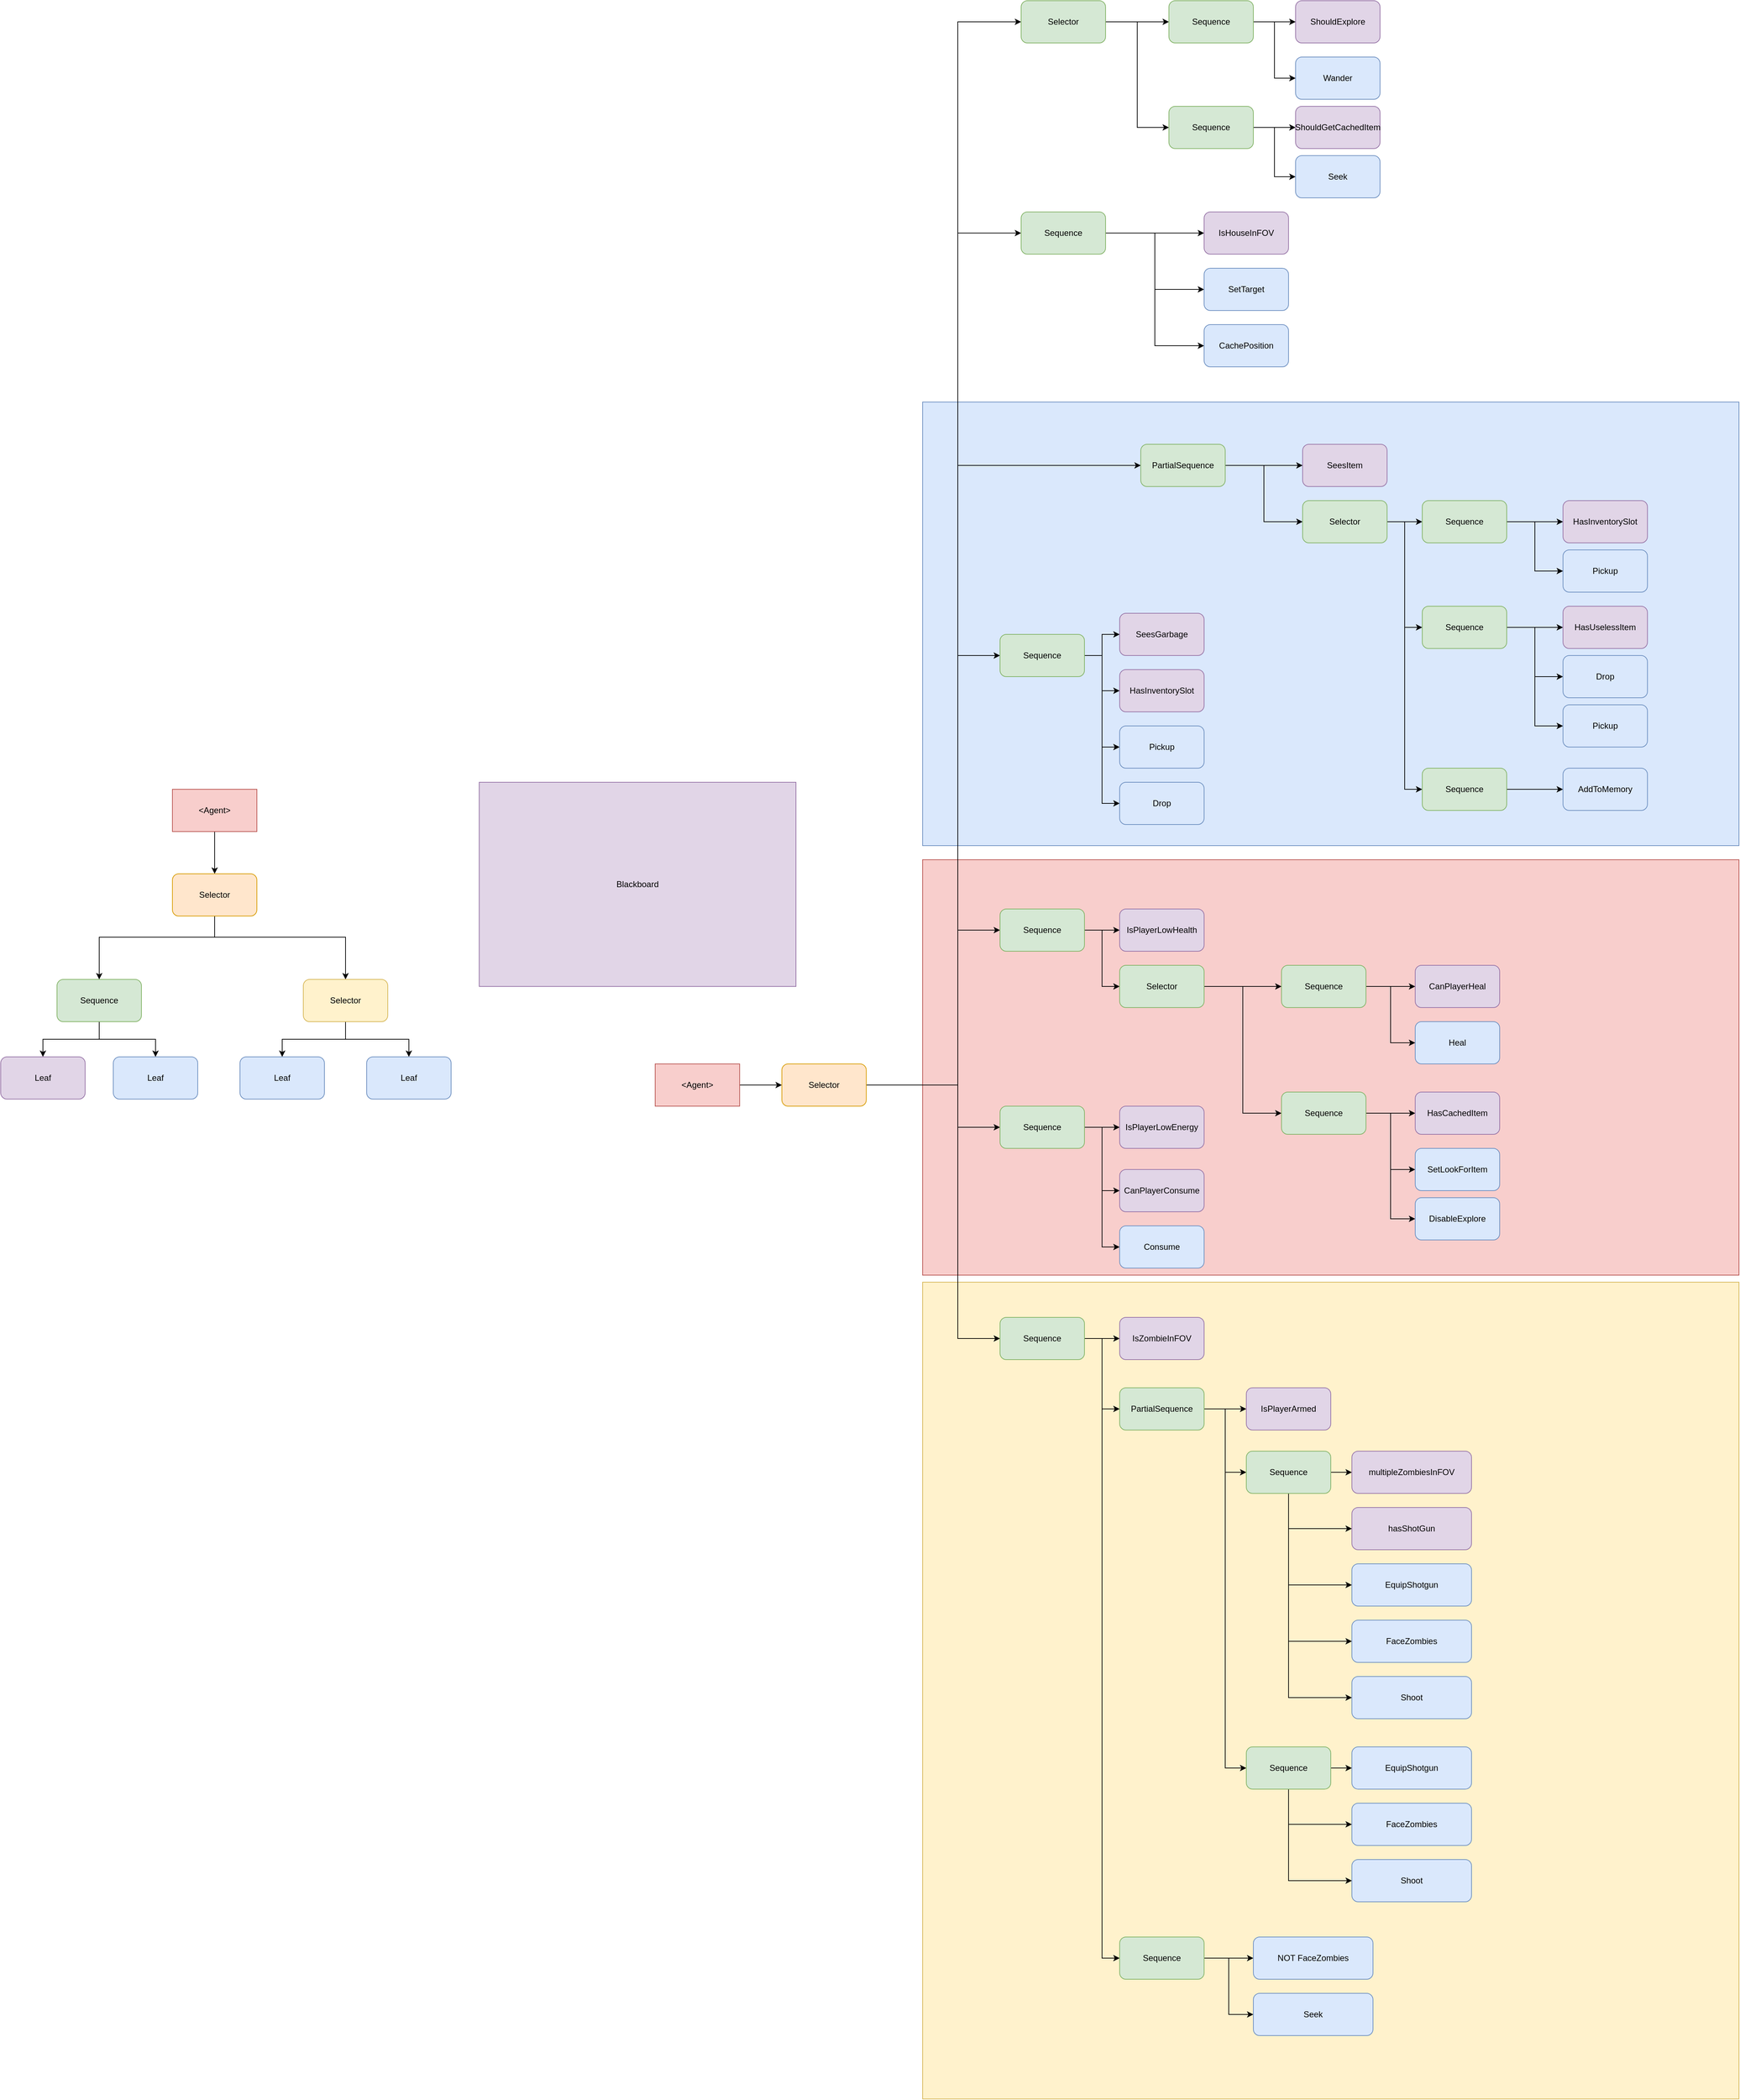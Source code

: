 <mxfile version="20.7.4" type="device"><diagram id="53k_V84vcUCXaxp1f2F9" name="Page-1"><mxGraphModel dx="2033" dy="2287" grid="1" gridSize="10" guides="1" tooltips="1" connect="1" arrows="1" fold="1" page="1" pageScale="1" pageWidth="827" pageHeight="1169" math="0" shadow="0"><root><mxCell id="0"/><mxCell id="1" parent="0"/><mxCell id="pwfWBpnUXRmOQVZEgy4J-116" value="" style="rounded=0;whiteSpace=wrap;html=1;fillColor=#dae8fc;strokeColor=#6c8ebf;movable=0;resizable=0;rotatable=0;deletable=0;editable=0;connectable=0;" vertex="1" parent="1"><mxGeometry x="1360" y="-200" width="1160" height="630" as="geometry"/></mxCell><mxCell id="pwfWBpnUXRmOQVZEgy4J-115" value="" style="rounded=0;whiteSpace=wrap;html=1;fillColor=#f8cecc;strokeColor=#b85450;movable=0;resizable=0;rotatable=0;deletable=0;editable=0;connectable=0;" vertex="1" parent="1"><mxGeometry x="1360" y="450" width="1160" height="590" as="geometry"/></mxCell><mxCell id="pwfWBpnUXRmOQVZEgy4J-113" value="" style="whiteSpace=wrap;html=1;aspect=fixed;fillColor=#fff2cc;strokeColor=#d6b656;" vertex="1" parent="1"><mxGeometry x="1360" y="1050" width="1160" height="1160" as="geometry"/></mxCell><mxCell id="pwfWBpnUXRmOQVZEgy4J-3" style="edgeStyle=orthogonalEdgeStyle;rounded=0;orthogonalLoop=1;jettySize=auto;html=1;" edge="1" parent="1" source="pwfWBpnUXRmOQVZEgy4J-1" target="pwfWBpnUXRmOQVZEgy4J-2"><mxGeometry relative="1" as="geometry"/></mxCell><mxCell id="pwfWBpnUXRmOQVZEgy4J-1" value="&amp;lt;Agent&amp;gt;" style="rounded=0;whiteSpace=wrap;html=1;fillColor=#f8cecc;strokeColor=#b85450;" vertex="1" parent="1"><mxGeometry x="294" y="350" width="120" height="60" as="geometry"/></mxCell><mxCell id="pwfWBpnUXRmOQVZEgy4J-11" style="edgeStyle=orthogonalEdgeStyle;rounded=0;orthogonalLoop=1;jettySize=auto;html=1;entryX=0.5;entryY=0;entryDx=0;entryDy=0;" edge="1" parent="1" source="pwfWBpnUXRmOQVZEgy4J-2" target="pwfWBpnUXRmOQVZEgy4J-5"><mxGeometry relative="1" as="geometry"><Array as="points"><mxPoint x="354" y="560"/><mxPoint x="190" y="560"/></Array></mxGeometry></mxCell><mxCell id="pwfWBpnUXRmOQVZEgy4J-12" style="edgeStyle=orthogonalEdgeStyle;rounded=0;orthogonalLoop=1;jettySize=auto;html=1;entryX=0.5;entryY=0;entryDx=0;entryDy=0;" edge="1" parent="1" source="pwfWBpnUXRmOQVZEgy4J-2" target="pwfWBpnUXRmOQVZEgy4J-4"><mxGeometry relative="1" as="geometry"><Array as="points"><mxPoint x="354" y="560"/><mxPoint x="540" y="560"/></Array></mxGeometry></mxCell><mxCell id="pwfWBpnUXRmOQVZEgy4J-2" value="Selector" style="rounded=1;whiteSpace=wrap;html=1;fillColor=#ffe6cc;strokeColor=#d79b00;" vertex="1" parent="1"><mxGeometry x="294" y="470" width="120" height="60" as="geometry"/></mxCell><mxCell id="pwfWBpnUXRmOQVZEgy4J-14" style="edgeStyle=orthogonalEdgeStyle;rounded=0;orthogonalLoop=1;jettySize=auto;html=1;" edge="1" parent="1" source="pwfWBpnUXRmOQVZEgy4J-4" target="pwfWBpnUXRmOQVZEgy4J-13"><mxGeometry relative="1" as="geometry"/></mxCell><mxCell id="pwfWBpnUXRmOQVZEgy4J-16" style="edgeStyle=orthogonalEdgeStyle;rounded=0;orthogonalLoop=1;jettySize=auto;html=1;" edge="1" parent="1" source="pwfWBpnUXRmOQVZEgy4J-4" target="pwfWBpnUXRmOQVZEgy4J-15"><mxGeometry relative="1" as="geometry"/></mxCell><mxCell id="pwfWBpnUXRmOQVZEgy4J-4" value="Selector" style="rounded=1;whiteSpace=wrap;html=1;fillColor=#fff2cc;strokeColor=#d6b656;" vertex="1" parent="1"><mxGeometry x="480" y="620" width="120" height="60" as="geometry"/></mxCell><mxCell id="pwfWBpnUXRmOQVZEgy4J-8" style="edgeStyle=orthogonalEdgeStyle;rounded=0;orthogonalLoop=1;jettySize=auto;html=1;" edge="1" parent="1" source="pwfWBpnUXRmOQVZEgy4J-5" target="pwfWBpnUXRmOQVZEgy4J-6"><mxGeometry relative="1" as="geometry"/></mxCell><mxCell id="pwfWBpnUXRmOQVZEgy4J-9" style="edgeStyle=orthogonalEdgeStyle;rounded=0;orthogonalLoop=1;jettySize=auto;html=1;" edge="1" parent="1" source="pwfWBpnUXRmOQVZEgy4J-5" target="pwfWBpnUXRmOQVZEgy4J-7"><mxGeometry relative="1" as="geometry"/></mxCell><mxCell id="pwfWBpnUXRmOQVZEgy4J-5" value="Sequence" style="rounded=1;whiteSpace=wrap;html=1;fillColor=#d5e8d4;strokeColor=#82b366;" vertex="1" parent="1"><mxGeometry x="130" y="620" width="120" height="60" as="geometry"/></mxCell><mxCell id="pwfWBpnUXRmOQVZEgy4J-6" value="Leaf" style="rounded=1;whiteSpace=wrap;html=1;fillColor=#e1d5e7;strokeColor=#9673a6;" vertex="1" parent="1"><mxGeometry x="50" y="730" width="120" height="60" as="geometry"/></mxCell><mxCell id="pwfWBpnUXRmOQVZEgy4J-7" value="Leaf" style="rounded=1;whiteSpace=wrap;html=1;fillColor=#dae8fc;strokeColor=#6c8ebf;" vertex="1" parent="1"><mxGeometry x="210" y="730" width="120" height="60" as="geometry"/></mxCell><mxCell id="pwfWBpnUXRmOQVZEgy4J-13" value="Leaf" style="rounded=1;whiteSpace=wrap;html=1;fillColor=#dae8fc;strokeColor=#6c8ebf;" vertex="1" parent="1"><mxGeometry x="390" y="730" width="120" height="60" as="geometry"/></mxCell><mxCell id="pwfWBpnUXRmOQVZEgy4J-15" value="Leaf" style="rounded=1;whiteSpace=wrap;html=1;fillColor=#dae8fc;strokeColor=#6c8ebf;" vertex="1" parent="1"><mxGeometry x="570" y="730" width="120" height="60" as="geometry"/></mxCell><mxCell id="pwfWBpnUXRmOQVZEgy4J-17" value="Blackboard" style="rounded=0;whiteSpace=wrap;html=1;fillColor=#e1d5e7;strokeColor=#9673a6;" vertex="1" parent="1"><mxGeometry x="730" y="340" width="450" height="290" as="geometry"/></mxCell><mxCell id="pwfWBpnUXRmOQVZEgy4J-20" style="edgeStyle=orthogonalEdgeStyle;rounded=0;orthogonalLoop=1;jettySize=auto;html=1;" edge="1" parent="1" source="pwfWBpnUXRmOQVZEgy4J-18" target="pwfWBpnUXRmOQVZEgy4J-19"><mxGeometry relative="1" as="geometry"/></mxCell><mxCell id="pwfWBpnUXRmOQVZEgy4J-18" value="&amp;lt;Agent&amp;gt;" style="rounded=0;whiteSpace=wrap;html=1;fillColor=#f8cecc;strokeColor=#b85450;" vertex="1" parent="1"><mxGeometry x="980" y="740" width="120" height="60" as="geometry"/></mxCell><mxCell id="pwfWBpnUXRmOQVZEgy4J-30" style="edgeStyle=orthogonalEdgeStyle;rounded=0;orthogonalLoop=1;jettySize=auto;html=1;entryX=0;entryY=0.5;entryDx=0;entryDy=0;" edge="1" parent="1" source="pwfWBpnUXRmOQVZEgy4J-19" target="pwfWBpnUXRmOQVZEgy4J-21"><mxGeometry relative="1" as="geometry"><Array as="points"><mxPoint x="1410" y="770"/><mxPoint x="1410" y="550"/></Array></mxGeometry></mxCell><mxCell id="pwfWBpnUXRmOQVZEgy4J-35" style="edgeStyle=orthogonalEdgeStyle;rounded=0;orthogonalLoop=1;jettySize=auto;html=1;" edge="1" parent="1" source="pwfWBpnUXRmOQVZEgy4J-19" target="pwfWBpnUXRmOQVZEgy4J-34"><mxGeometry relative="1" as="geometry"><Array as="points"><mxPoint x="1410" y="770"/><mxPoint x="1410" y="830"/></Array></mxGeometry></mxCell><mxCell id="pwfWBpnUXRmOQVZEgy4J-49" style="edgeStyle=orthogonalEdgeStyle;rounded=0;orthogonalLoop=1;jettySize=auto;html=1;entryX=0;entryY=0.5;entryDx=0;entryDy=0;" edge="1" parent="1" source="pwfWBpnUXRmOQVZEgy4J-19" target="pwfWBpnUXRmOQVZEgy4J-45"><mxGeometry relative="1" as="geometry"><Array as="points"><mxPoint x="1410" y="770"/><mxPoint x="1410" y="1130"/></Array></mxGeometry></mxCell><mxCell id="pwfWBpnUXRmOQVZEgy4J-110" style="edgeStyle=orthogonalEdgeStyle;rounded=0;orthogonalLoop=1;jettySize=auto;html=1;entryX=0;entryY=0.5;entryDx=0;entryDy=0;" edge="1" parent="1" source="pwfWBpnUXRmOQVZEgy4J-19" target="pwfWBpnUXRmOQVZEgy4J-106"><mxGeometry relative="1" as="geometry"><Array as="points"><mxPoint x="1410" y="770"/><mxPoint x="1410" y="160"/></Array></mxGeometry></mxCell><mxCell id="pwfWBpnUXRmOQVZEgy4J-123" style="edgeStyle=orthogonalEdgeStyle;rounded=0;orthogonalLoop=1;jettySize=auto;html=1;entryX=0;entryY=0.5;entryDx=0;entryDy=0;" edge="1" parent="1" source="pwfWBpnUXRmOQVZEgy4J-19" target="pwfWBpnUXRmOQVZEgy4J-118"><mxGeometry relative="1" as="geometry"><Array as="points"><mxPoint x="1410" y="770"/><mxPoint x="1410" y="-110"/></Array></mxGeometry></mxCell><mxCell id="pwfWBpnUXRmOQVZEgy4J-130" style="edgeStyle=orthogonalEdgeStyle;rounded=0;orthogonalLoop=1;jettySize=auto;html=1;entryX=0;entryY=0.5;entryDx=0;entryDy=0;" edge="1" parent="1" source="pwfWBpnUXRmOQVZEgy4J-19" target="pwfWBpnUXRmOQVZEgy4J-127"><mxGeometry relative="1" as="geometry"><Array as="points"><mxPoint x="1410" y="770"/><mxPoint x="1410" y="-440"/></Array></mxGeometry></mxCell><mxCell id="pwfWBpnUXRmOQVZEgy4J-138" style="edgeStyle=orthogonalEdgeStyle;rounded=0;orthogonalLoop=1;jettySize=auto;html=1;entryX=0;entryY=0.5;entryDx=0;entryDy=0;" edge="1" parent="1" source="pwfWBpnUXRmOQVZEgy4J-19" target="pwfWBpnUXRmOQVZEgy4J-135"><mxGeometry relative="1" as="geometry"><Array as="points"><mxPoint x="1410" y="770"/><mxPoint x="1410" y="-740"/></Array></mxGeometry></mxCell><mxCell id="pwfWBpnUXRmOQVZEgy4J-19" value="Selector" style="rounded=1;whiteSpace=wrap;html=1;fillColor=#ffe6cc;strokeColor=#d79b00;" vertex="1" parent="1"><mxGeometry x="1160" y="740" width="120" height="60" as="geometry"/></mxCell><mxCell id="pwfWBpnUXRmOQVZEgy4J-31" style="edgeStyle=orthogonalEdgeStyle;rounded=0;orthogonalLoop=1;jettySize=auto;html=1;" edge="1" parent="1" source="pwfWBpnUXRmOQVZEgy4J-21" target="pwfWBpnUXRmOQVZEgy4J-23"><mxGeometry relative="1" as="geometry"/></mxCell><mxCell id="pwfWBpnUXRmOQVZEgy4J-151" style="edgeStyle=orthogonalEdgeStyle;rounded=0;orthogonalLoop=1;jettySize=auto;html=1;entryX=0;entryY=0.5;entryDx=0;entryDy=0;" edge="1" parent="1" source="pwfWBpnUXRmOQVZEgy4J-21" target="pwfWBpnUXRmOQVZEgy4J-150"><mxGeometry relative="1" as="geometry"/></mxCell><mxCell id="pwfWBpnUXRmOQVZEgy4J-21" value="Sequence" style="rounded=1;whiteSpace=wrap;html=1;fillColor=#d5e8d4;strokeColor=#82b366;" vertex="1" parent="1"><mxGeometry x="1470" y="520" width="120" height="60" as="geometry"/></mxCell><mxCell id="pwfWBpnUXRmOQVZEgy4J-23" value="IsPlayerLowHealth" style="rounded=1;whiteSpace=wrap;html=1;fillColor=#e1d5e7;strokeColor=#9673a6;" vertex="1" parent="1"><mxGeometry x="1640" y="520" width="120" height="60" as="geometry"/></mxCell><mxCell id="pwfWBpnUXRmOQVZEgy4J-37" style="edgeStyle=orthogonalEdgeStyle;rounded=0;orthogonalLoop=1;jettySize=auto;html=1;" edge="1" parent="1" source="pwfWBpnUXRmOQVZEgy4J-34" target="pwfWBpnUXRmOQVZEgy4J-36"><mxGeometry relative="1" as="geometry"/></mxCell><mxCell id="pwfWBpnUXRmOQVZEgy4J-39" style="edgeStyle=orthogonalEdgeStyle;rounded=0;orthogonalLoop=1;jettySize=auto;html=1;entryX=0;entryY=0.5;entryDx=0;entryDy=0;" edge="1" parent="1" source="pwfWBpnUXRmOQVZEgy4J-34" target="pwfWBpnUXRmOQVZEgy4J-38"><mxGeometry relative="1" as="geometry"/></mxCell><mxCell id="pwfWBpnUXRmOQVZEgy4J-41" style="edgeStyle=orthogonalEdgeStyle;rounded=0;orthogonalLoop=1;jettySize=auto;html=1;entryX=0;entryY=0.5;entryDx=0;entryDy=0;" edge="1" parent="1" source="pwfWBpnUXRmOQVZEgy4J-34" target="pwfWBpnUXRmOQVZEgy4J-40"><mxGeometry relative="1" as="geometry"/></mxCell><mxCell id="pwfWBpnUXRmOQVZEgy4J-34" value="Sequence" style="rounded=1;whiteSpace=wrap;html=1;fillColor=#d5e8d4;strokeColor=#82b366;" vertex="1" parent="1"><mxGeometry x="1470" y="800" width="120" height="60" as="geometry"/></mxCell><mxCell id="pwfWBpnUXRmOQVZEgy4J-36" value="IsPlayerLowEnergy" style="rounded=1;whiteSpace=wrap;html=1;fillColor=#e1d5e7;strokeColor=#9673a6;" vertex="1" parent="1"><mxGeometry x="1640" y="800" width="120" height="60" as="geometry"/></mxCell><mxCell id="pwfWBpnUXRmOQVZEgy4J-38" value="CanPlayerConsume" style="rounded=1;whiteSpace=wrap;html=1;fillColor=#e1d5e7;strokeColor=#9673a6;" vertex="1" parent="1"><mxGeometry x="1640" y="890" width="120" height="60" as="geometry"/></mxCell><mxCell id="pwfWBpnUXRmOQVZEgy4J-40" value="Consume" style="rounded=1;whiteSpace=wrap;html=1;fillColor=#dae8fc;strokeColor=#6c8ebf;" vertex="1" parent="1"><mxGeometry x="1640" y="970" width="120" height="60" as="geometry"/></mxCell><mxCell id="pwfWBpnUXRmOQVZEgy4J-42" style="edgeStyle=orthogonalEdgeStyle;rounded=0;orthogonalLoop=1;jettySize=auto;html=1;" edge="1" parent="1" source="pwfWBpnUXRmOQVZEgy4J-45" target="pwfWBpnUXRmOQVZEgy4J-46"><mxGeometry relative="1" as="geometry"/></mxCell><mxCell id="pwfWBpnUXRmOQVZEgy4J-51" style="edgeStyle=orthogonalEdgeStyle;rounded=0;orthogonalLoop=1;jettySize=auto;html=1;entryX=0;entryY=0.5;entryDx=0;entryDy=0;" edge="1" parent="1" source="pwfWBpnUXRmOQVZEgy4J-45" target="pwfWBpnUXRmOQVZEgy4J-50"><mxGeometry relative="1" as="geometry"/></mxCell><mxCell id="pwfWBpnUXRmOQVZEgy4J-96" style="edgeStyle=orthogonalEdgeStyle;rounded=0;orthogonalLoop=1;jettySize=auto;html=1;entryX=0;entryY=0.5;entryDx=0;entryDy=0;" edge="1" parent="1" source="pwfWBpnUXRmOQVZEgy4J-45" target="pwfWBpnUXRmOQVZEgy4J-95"><mxGeometry relative="1" as="geometry"/></mxCell><mxCell id="pwfWBpnUXRmOQVZEgy4J-45" value="Sequence" style="rounded=1;whiteSpace=wrap;html=1;fillColor=#d5e8d4;strokeColor=#82b366;" vertex="1" parent="1"><mxGeometry x="1470" y="1100" width="120" height="60" as="geometry"/></mxCell><mxCell id="pwfWBpnUXRmOQVZEgy4J-46" value="IsZombieInFOV" style="rounded=1;whiteSpace=wrap;html=1;fillColor=#e1d5e7;strokeColor=#9673a6;" vertex="1" parent="1"><mxGeometry x="1640" y="1100" width="120" height="60" as="geometry"/></mxCell><mxCell id="pwfWBpnUXRmOQVZEgy4J-53" style="edgeStyle=orthogonalEdgeStyle;rounded=0;orthogonalLoop=1;jettySize=auto;html=1;entryX=0;entryY=0.5;entryDx=0;entryDy=0;" edge="1" parent="1" source="pwfWBpnUXRmOQVZEgy4J-50" target="pwfWBpnUXRmOQVZEgy4J-52"><mxGeometry relative="1" as="geometry"/></mxCell><mxCell id="pwfWBpnUXRmOQVZEgy4J-72" style="edgeStyle=orthogonalEdgeStyle;rounded=0;orthogonalLoop=1;jettySize=auto;html=1;entryX=0;entryY=0.5;entryDx=0;entryDy=0;" edge="1" parent="1" source="pwfWBpnUXRmOQVZEgy4J-50" target="pwfWBpnUXRmOQVZEgy4J-71"><mxGeometry relative="1" as="geometry"/></mxCell><mxCell id="pwfWBpnUXRmOQVZEgy4J-86" style="edgeStyle=orthogonalEdgeStyle;rounded=0;orthogonalLoop=1;jettySize=auto;html=1;entryX=0;entryY=0.5;entryDx=0;entryDy=0;" edge="1" parent="1" source="pwfWBpnUXRmOQVZEgy4J-50" target="pwfWBpnUXRmOQVZEgy4J-85"><mxGeometry relative="1" as="geometry"/></mxCell><mxCell id="pwfWBpnUXRmOQVZEgy4J-50" value="PartialSequence" style="rounded=1;whiteSpace=wrap;html=1;fillColor=#d5e8d4;strokeColor=#82b366;" vertex="1" parent="1"><mxGeometry x="1640" y="1200" width="120" height="60" as="geometry"/></mxCell><mxCell id="pwfWBpnUXRmOQVZEgy4J-52" value="IsPlayerArmed" style="rounded=1;whiteSpace=wrap;html=1;fillColor=#e1d5e7;strokeColor=#9673a6;" vertex="1" parent="1"><mxGeometry x="1820" y="1200" width="120" height="60" as="geometry"/></mxCell><mxCell id="pwfWBpnUXRmOQVZEgy4J-75" style="edgeStyle=orthogonalEdgeStyle;rounded=0;orthogonalLoop=1;jettySize=auto;html=1;" edge="1" parent="1" source="pwfWBpnUXRmOQVZEgy4J-71" target="pwfWBpnUXRmOQVZEgy4J-73"><mxGeometry relative="1" as="geometry"/></mxCell><mxCell id="pwfWBpnUXRmOQVZEgy4J-78" style="edgeStyle=orthogonalEdgeStyle;rounded=0;orthogonalLoop=1;jettySize=auto;html=1;entryX=0;entryY=0.5;entryDx=0;entryDy=0;" edge="1" parent="1" source="pwfWBpnUXRmOQVZEgy4J-71" target="pwfWBpnUXRmOQVZEgy4J-74"><mxGeometry relative="1" as="geometry"><Array as="points"><mxPoint x="1880" y="1400"/></Array></mxGeometry></mxCell><mxCell id="pwfWBpnUXRmOQVZEgy4J-80" style="edgeStyle=orthogonalEdgeStyle;rounded=0;orthogonalLoop=1;jettySize=auto;html=1;entryX=0;entryY=0.5;entryDx=0;entryDy=0;" edge="1" parent="1" source="pwfWBpnUXRmOQVZEgy4J-71" target="pwfWBpnUXRmOQVZEgy4J-79"><mxGeometry relative="1" as="geometry"><Array as="points"><mxPoint x="1880" y="1480"/></Array></mxGeometry></mxCell><mxCell id="pwfWBpnUXRmOQVZEgy4J-82" style="edgeStyle=orthogonalEdgeStyle;rounded=0;orthogonalLoop=1;jettySize=auto;html=1;entryX=0;entryY=0.5;entryDx=0;entryDy=0;" edge="1" parent="1" source="pwfWBpnUXRmOQVZEgy4J-71" target="pwfWBpnUXRmOQVZEgy4J-81"><mxGeometry relative="1" as="geometry"><Array as="points"><mxPoint x="1880" y="1560"/></Array></mxGeometry></mxCell><mxCell id="pwfWBpnUXRmOQVZEgy4J-84" style="edgeStyle=orthogonalEdgeStyle;rounded=0;orthogonalLoop=1;jettySize=auto;html=1;entryX=0;entryY=0.5;entryDx=0;entryDy=0;" edge="1" parent="1" source="pwfWBpnUXRmOQVZEgy4J-71" target="pwfWBpnUXRmOQVZEgy4J-83"><mxGeometry relative="1" as="geometry"><Array as="points"><mxPoint x="1880" y="1640"/></Array></mxGeometry></mxCell><mxCell id="pwfWBpnUXRmOQVZEgy4J-71" value="Sequence" style="rounded=1;whiteSpace=wrap;html=1;fillColor=#d5e8d4;strokeColor=#82b366;" vertex="1" parent="1"><mxGeometry x="1820" y="1290" width="120" height="60" as="geometry"/></mxCell><mxCell id="pwfWBpnUXRmOQVZEgy4J-73" value="multipleZombiesInFOV" style="rounded=1;whiteSpace=wrap;html=1;fillColor=#e1d5e7;strokeColor=#9673a6;" vertex="1" parent="1"><mxGeometry x="1970" y="1290" width="170" height="60" as="geometry"/></mxCell><mxCell id="pwfWBpnUXRmOQVZEgy4J-74" value="hasShotGun" style="rounded=1;whiteSpace=wrap;html=1;fillColor=#e1d5e7;strokeColor=#9673a6;" vertex="1" parent="1"><mxGeometry x="1970" y="1370" width="170" height="60" as="geometry"/></mxCell><mxCell id="pwfWBpnUXRmOQVZEgy4J-79" value="EquipShotgun" style="rounded=1;whiteSpace=wrap;html=1;fillColor=#dae8fc;strokeColor=#6c8ebf;" vertex="1" parent="1"><mxGeometry x="1970" y="1450" width="170" height="60" as="geometry"/></mxCell><mxCell id="pwfWBpnUXRmOQVZEgy4J-81" value="FaceZombies" style="rounded=1;whiteSpace=wrap;html=1;fillColor=#dae8fc;strokeColor=#6c8ebf;" vertex="1" parent="1"><mxGeometry x="1970" y="1530" width="170" height="60" as="geometry"/></mxCell><mxCell id="pwfWBpnUXRmOQVZEgy4J-83" value="Shoot" style="rounded=1;whiteSpace=wrap;html=1;fillColor=#dae8fc;strokeColor=#6c8ebf;" vertex="1" parent="1"><mxGeometry x="1970" y="1610" width="170" height="60" as="geometry"/></mxCell><mxCell id="pwfWBpnUXRmOQVZEgy4J-91" style="edgeStyle=orthogonalEdgeStyle;rounded=0;orthogonalLoop=1;jettySize=auto;html=1;" edge="1" parent="1" source="pwfWBpnUXRmOQVZEgy4J-85" target="pwfWBpnUXRmOQVZEgy4J-88"><mxGeometry relative="1" as="geometry"/></mxCell><mxCell id="pwfWBpnUXRmOQVZEgy4J-93" style="edgeStyle=orthogonalEdgeStyle;rounded=0;orthogonalLoop=1;jettySize=auto;html=1;entryX=0;entryY=0.5;entryDx=0;entryDy=0;" edge="1" parent="1" source="pwfWBpnUXRmOQVZEgy4J-85" target="pwfWBpnUXRmOQVZEgy4J-89"><mxGeometry x="0.231" y="-70" relative="1" as="geometry"><Array as="points"><mxPoint x="1880" y="1820"/></Array><mxPoint as="offset"/></mxGeometry></mxCell><mxCell id="pwfWBpnUXRmOQVZEgy4J-94" style="edgeStyle=orthogonalEdgeStyle;rounded=0;orthogonalLoop=1;jettySize=auto;html=1;entryX=0;entryY=0.5;entryDx=0;entryDy=0;" edge="1" parent="1" source="pwfWBpnUXRmOQVZEgy4J-85" target="pwfWBpnUXRmOQVZEgy4J-90"><mxGeometry relative="1" as="geometry"><Array as="points"><mxPoint x="1880" y="1900"/></Array></mxGeometry></mxCell><mxCell id="pwfWBpnUXRmOQVZEgy4J-85" value="Sequence" style="rounded=1;whiteSpace=wrap;html=1;fillColor=#d5e8d4;strokeColor=#82b366;" vertex="1" parent="1"><mxGeometry x="1820" y="1710" width="120" height="60" as="geometry"/></mxCell><mxCell id="pwfWBpnUXRmOQVZEgy4J-88" value="EquipShotgun" style="rounded=1;whiteSpace=wrap;html=1;fillColor=#dae8fc;strokeColor=#6c8ebf;" vertex="1" parent="1"><mxGeometry x="1970" y="1710" width="170" height="60" as="geometry"/></mxCell><mxCell id="pwfWBpnUXRmOQVZEgy4J-89" value="FaceZombies" style="rounded=1;whiteSpace=wrap;html=1;fillColor=#dae8fc;strokeColor=#6c8ebf;" vertex="1" parent="1"><mxGeometry x="1970" y="1790" width="170" height="60" as="geometry"/></mxCell><mxCell id="pwfWBpnUXRmOQVZEgy4J-90" value="Shoot" style="rounded=1;whiteSpace=wrap;html=1;fillColor=#dae8fc;strokeColor=#6c8ebf;" vertex="1" parent="1"><mxGeometry x="1970" y="1870" width="170" height="60" as="geometry"/></mxCell><mxCell id="pwfWBpnUXRmOQVZEgy4J-101" style="edgeStyle=orthogonalEdgeStyle;rounded=0;orthogonalLoop=1;jettySize=auto;html=1;entryX=0;entryY=0.5;entryDx=0;entryDy=0;" edge="1" parent="1" source="pwfWBpnUXRmOQVZEgy4J-95" target="pwfWBpnUXRmOQVZEgy4J-98"><mxGeometry relative="1" as="geometry"/></mxCell><mxCell id="pwfWBpnUXRmOQVZEgy4J-102" style="edgeStyle=orthogonalEdgeStyle;rounded=0;orthogonalLoop=1;jettySize=auto;html=1;entryX=0;entryY=0.5;entryDx=0;entryDy=0;" edge="1" parent="1" source="pwfWBpnUXRmOQVZEgy4J-95" target="pwfWBpnUXRmOQVZEgy4J-99"><mxGeometry relative="1" as="geometry"/></mxCell><mxCell id="pwfWBpnUXRmOQVZEgy4J-95" value="Sequence" style="rounded=1;whiteSpace=wrap;html=1;fillColor=#d5e8d4;strokeColor=#82b366;" vertex="1" parent="1"><mxGeometry x="1640" y="1980" width="120" height="60" as="geometry"/></mxCell><mxCell id="pwfWBpnUXRmOQVZEgy4J-98" value="NOT FaceZombies" style="rounded=1;whiteSpace=wrap;html=1;fillColor=#dae8fc;strokeColor=#6c8ebf;" vertex="1" parent="1"><mxGeometry x="1830" y="1980" width="170" height="60" as="geometry"/></mxCell><mxCell id="pwfWBpnUXRmOQVZEgy4J-99" value="Seek" style="rounded=1;whiteSpace=wrap;html=1;fillColor=#dae8fc;strokeColor=#6c8ebf;" vertex="1" parent="1"><mxGeometry x="1830" y="2060" width="170" height="60" as="geometry"/></mxCell><mxCell id="pwfWBpnUXRmOQVZEgy4J-103" style="edgeStyle=orthogonalEdgeStyle;rounded=0;orthogonalLoop=1;jettySize=auto;html=1;" edge="1" parent="1" source="pwfWBpnUXRmOQVZEgy4J-106" target="pwfWBpnUXRmOQVZEgy4J-107"><mxGeometry relative="1" as="geometry"/></mxCell><mxCell id="pwfWBpnUXRmOQVZEgy4J-104" style="edgeStyle=orthogonalEdgeStyle;rounded=0;orthogonalLoop=1;jettySize=auto;html=1;" edge="1" parent="1" source="pwfWBpnUXRmOQVZEgy4J-106" target="pwfWBpnUXRmOQVZEgy4J-108"><mxGeometry relative="1" as="geometry"/></mxCell><mxCell id="pwfWBpnUXRmOQVZEgy4J-105" style="edgeStyle=orthogonalEdgeStyle;rounded=0;orthogonalLoop=1;jettySize=auto;html=1;entryX=0;entryY=0.5;entryDx=0;entryDy=0;" edge="1" parent="1" source="pwfWBpnUXRmOQVZEgy4J-106" target="pwfWBpnUXRmOQVZEgy4J-109"><mxGeometry relative="1" as="geometry"/></mxCell><mxCell id="pwfWBpnUXRmOQVZEgy4J-112" style="edgeStyle=orthogonalEdgeStyle;rounded=0;orthogonalLoop=1;jettySize=auto;html=1;entryX=0;entryY=0.5;entryDx=0;entryDy=0;" edge="1" parent="1" source="pwfWBpnUXRmOQVZEgy4J-106" target="pwfWBpnUXRmOQVZEgy4J-111"><mxGeometry relative="1" as="geometry"/></mxCell><mxCell id="pwfWBpnUXRmOQVZEgy4J-106" value="Sequence" style="rounded=1;whiteSpace=wrap;html=1;fillColor=#d5e8d4;strokeColor=#82b366;" vertex="1" parent="1"><mxGeometry x="1470" y="130" width="120" height="60" as="geometry"/></mxCell><mxCell id="pwfWBpnUXRmOQVZEgy4J-107" value="SeesGarbage" style="rounded=1;whiteSpace=wrap;html=1;fillColor=#e1d5e7;strokeColor=#9673a6;" vertex="1" parent="1"><mxGeometry x="1640" y="100" width="120" height="60" as="geometry"/></mxCell><mxCell id="pwfWBpnUXRmOQVZEgy4J-108" value="HasInventorySlot" style="rounded=1;whiteSpace=wrap;html=1;fillColor=#e1d5e7;strokeColor=#9673a6;" vertex="1" parent="1"><mxGeometry x="1640" y="180" width="120" height="60" as="geometry"/></mxCell><mxCell id="pwfWBpnUXRmOQVZEgy4J-109" value="Pickup" style="rounded=1;whiteSpace=wrap;html=1;fillColor=#dae8fc;strokeColor=#6c8ebf;" vertex="1" parent="1"><mxGeometry x="1640" y="260" width="120" height="60" as="geometry"/></mxCell><mxCell id="pwfWBpnUXRmOQVZEgy4J-111" value="Drop" style="rounded=1;whiteSpace=wrap;html=1;fillColor=#dae8fc;strokeColor=#6c8ebf;" vertex="1" parent="1"><mxGeometry x="1640" y="340" width="120" height="60" as="geometry"/></mxCell><mxCell id="pwfWBpnUXRmOQVZEgy4J-124" style="edgeStyle=orthogonalEdgeStyle;rounded=0;orthogonalLoop=1;jettySize=auto;html=1;" edge="1" parent="1" source="pwfWBpnUXRmOQVZEgy4J-118" target="pwfWBpnUXRmOQVZEgy4J-119"><mxGeometry relative="1" as="geometry"/></mxCell><mxCell id="pwfWBpnUXRmOQVZEgy4J-143" style="edgeStyle=orthogonalEdgeStyle;rounded=0;orthogonalLoop=1;jettySize=auto;html=1;entryX=0;entryY=0.5;entryDx=0;entryDy=0;" edge="1" parent="1" source="pwfWBpnUXRmOQVZEgy4J-118" target="pwfWBpnUXRmOQVZEgy4J-141"><mxGeometry relative="1" as="geometry"/></mxCell><mxCell id="pwfWBpnUXRmOQVZEgy4J-118" value="PartialSequence" style="rounded=1;whiteSpace=wrap;html=1;fillColor=#d5e8d4;strokeColor=#82b366;" vertex="1" parent="1"><mxGeometry x="1670" y="-140" width="120" height="60" as="geometry"/></mxCell><mxCell id="pwfWBpnUXRmOQVZEgy4J-119" value="SeesItem" style="rounded=1;whiteSpace=wrap;html=1;fillColor=#e1d5e7;strokeColor=#9673a6;" vertex="1" parent="1"><mxGeometry x="1900" y="-140" width="120" height="60" as="geometry"/></mxCell><mxCell id="pwfWBpnUXRmOQVZEgy4J-120" value="HasInventorySlot" style="rounded=1;whiteSpace=wrap;html=1;fillColor=#e1d5e7;strokeColor=#9673a6;" vertex="1" parent="1"><mxGeometry x="2270" y="-60" width="120" height="60" as="geometry"/></mxCell><mxCell id="pwfWBpnUXRmOQVZEgy4J-122" value="Pickup" style="rounded=1;whiteSpace=wrap;html=1;fillColor=#dae8fc;strokeColor=#6c8ebf;" vertex="1" parent="1"><mxGeometry x="2270" y="10" width="120" height="60" as="geometry"/></mxCell><mxCell id="pwfWBpnUXRmOQVZEgy4J-131" style="edgeStyle=orthogonalEdgeStyle;rounded=0;orthogonalLoop=1;jettySize=auto;html=1;entryX=0;entryY=0.5;entryDx=0;entryDy=0;" edge="1" parent="1" source="pwfWBpnUXRmOQVZEgy4J-127" target="pwfWBpnUXRmOQVZEgy4J-128"><mxGeometry relative="1" as="geometry"/></mxCell><mxCell id="pwfWBpnUXRmOQVZEgy4J-132" style="edgeStyle=orthogonalEdgeStyle;rounded=0;orthogonalLoop=1;jettySize=auto;html=1;entryX=0;entryY=0.5;entryDx=0;entryDy=0;" edge="1" parent="1" source="pwfWBpnUXRmOQVZEgy4J-127" target="pwfWBpnUXRmOQVZEgy4J-129"><mxGeometry relative="1" as="geometry"/></mxCell><mxCell id="pwfWBpnUXRmOQVZEgy4J-140" style="edgeStyle=orthogonalEdgeStyle;rounded=0;orthogonalLoop=1;jettySize=auto;html=1;entryX=0;entryY=0.5;entryDx=0;entryDy=0;" edge="1" parent="1" source="pwfWBpnUXRmOQVZEgy4J-127" target="pwfWBpnUXRmOQVZEgy4J-139"><mxGeometry relative="1" as="geometry"/></mxCell><mxCell id="pwfWBpnUXRmOQVZEgy4J-127" value="Sequence" style="rounded=1;whiteSpace=wrap;html=1;fillColor=#d5e8d4;strokeColor=#82b366;" vertex="1" parent="1"><mxGeometry x="1500" y="-470" width="120" height="60" as="geometry"/></mxCell><mxCell id="pwfWBpnUXRmOQVZEgy4J-128" value="IsHouseInFOV" style="rounded=1;whiteSpace=wrap;html=1;fillColor=#e1d5e7;strokeColor=#9673a6;" vertex="1" parent="1"><mxGeometry x="1760" y="-470" width="120" height="60" as="geometry"/></mxCell><mxCell id="pwfWBpnUXRmOQVZEgy4J-129" value="SetTarget" style="rounded=1;whiteSpace=wrap;html=1;fillColor=#dae8fc;strokeColor=#6c8ebf;" vertex="1" parent="1"><mxGeometry x="1760" y="-390" width="120" height="60" as="geometry"/></mxCell><mxCell id="pwfWBpnUXRmOQVZEgy4J-178" style="edgeStyle=orthogonalEdgeStyle;rounded=0;orthogonalLoop=1;jettySize=auto;html=1;entryX=0;entryY=0.5;entryDx=0;entryDy=0;" edge="1" parent="1" source="pwfWBpnUXRmOQVZEgy4J-135" target="pwfWBpnUXRmOQVZEgy4J-176"><mxGeometry relative="1" as="geometry"/></mxCell><mxCell id="pwfWBpnUXRmOQVZEgy4J-182" style="edgeStyle=orthogonalEdgeStyle;rounded=0;orthogonalLoop=1;jettySize=auto;html=1;entryX=0;entryY=0.5;entryDx=0;entryDy=0;" edge="1" parent="1" source="pwfWBpnUXRmOQVZEgy4J-135" target="pwfWBpnUXRmOQVZEgy4J-181"><mxGeometry relative="1" as="geometry"/></mxCell><mxCell id="pwfWBpnUXRmOQVZEgy4J-135" value="Selector" style="rounded=1;whiteSpace=wrap;html=1;fillColor=#d5e8d4;strokeColor=#82b366;" vertex="1" parent="1"><mxGeometry x="1500" y="-770" width="120" height="60" as="geometry"/></mxCell><mxCell id="pwfWBpnUXRmOQVZEgy4J-136" value="ShouldExplore" style="rounded=1;whiteSpace=wrap;html=1;fillColor=#e1d5e7;strokeColor=#9673a6;" vertex="1" parent="1"><mxGeometry x="1890" y="-770" width="120" height="60" as="geometry"/></mxCell><mxCell id="pwfWBpnUXRmOQVZEgy4J-137" value="Wander" style="rounded=1;whiteSpace=wrap;html=1;fillColor=#dae8fc;strokeColor=#6c8ebf;" vertex="1" parent="1"><mxGeometry x="1890" y="-690" width="120" height="60" as="geometry"/></mxCell><mxCell id="pwfWBpnUXRmOQVZEgy4J-139" value="CachePosition" style="rounded=1;whiteSpace=wrap;html=1;fillColor=#dae8fc;strokeColor=#6c8ebf;" vertex="1" parent="1"><mxGeometry x="1760" y="-310" width="120" height="60" as="geometry"/></mxCell><mxCell id="pwfWBpnUXRmOQVZEgy4J-188" style="edgeStyle=orthogonalEdgeStyle;rounded=0;orthogonalLoop=1;jettySize=auto;html=1;" edge="1" parent="1" source="pwfWBpnUXRmOQVZEgy4J-141" target="pwfWBpnUXRmOQVZEgy4J-187"><mxGeometry relative="1" as="geometry"/></mxCell><mxCell id="pwfWBpnUXRmOQVZEgy4J-191" style="edgeStyle=orthogonalEdgeStyle;rounded=0;orthogonalLoop=1;jettySize=auto;html=1;entryX=0;entryY=0.5;entryDx=0;entryDy=0;" edge="1" parent="1" source="pwfWBpnUXRmOQVZEgy4J-141" target="pwfWBpnUXRmOQVZEgy4J-146"><mxGeometry relative="1" as="geometry"/></mxCell><mxCell id="pwfWBpnUXRmOQVZEgy4J-194" style="edgeStyle=orthogonalEdgeStyle;rounded=0;orthogonalLoop=1;jettySize=auto;html=1;entryX=0;entryY=0.5;entryDx=0;entryDy=0;" edge="1" parent="1" source="pwfWBpnUXRmOQVZEgy4J-141" target="pwfWBpnUXRmOQVZEgy4J-193"><mxGeometry relative="1" as="geometry"/></mxCell><mxCell id="pwfWBpnUXRmOQVZEgy4J-141" value="Selector" style="rounded=1;whiteSpace=wrap;html=1;fillColor=#d5e8d4;strokeColor=#82b366;" vertex="1" parent="1"><mxGeometry x="1900" y="-60" width="120" height="60" as="geometry"/></mxCell><mxCell id="pwfWBpnUXRmOQVZEgy4J-192" style="edgeStyle=orthogonalEdgeStyle;rounded=0;orthogonalLoop=1;jettySize=auto;html=1;" edge="1" parent="1" source="pwfWBpnUXRmOQVZEgy4J-146" target="pwfWBpnUXRmOQVZEgy4J-147"><mxGeometry relative="1" as="geometry"/></mxCell><mxCell id="pwfWBpnUXRmOQVZEgy4J-146" value="Sequence" style="rounded=1;whiteSpace=wrap;html=1;fillColor=#d5e8d4;strokeColor=#82b366;" vertex="1" parent="1"><mxGeometry x="2070" y="320" width="120" height="60" as="geometry"/></mxCell><mxCell id="pwfWBpnUXRmOQVZEgy4J-147" value="AddToMemory" style="rounded=1;whiteSpace=wrap;html=1;fillColor=#dae8fc;strokeColor=#6c8ebf;" vertex="1" parent="1"><mxGeometry x="2270" y="320" width="120" height="60" as="geometry"/></mxCell><mxCell id="pwfWBpnUXRmOQVZEgy4J-163" style="edgeStyle=orthogonalEdgeStyle;rounded=0;orthogonalLoop=1;jettySize=auto;html=1;" edge="1" parent="1" source="pwfWBpnUXRmOQVZEgy4J-150" target="pwfWBpnUXRmOQVZEgy4J-162"><mxGeometry relative="1" as="geometry"/></mxCell><mxCell id="pwfWBpnUXRmOQVZEgy4J-167" style="edgeStyle=orthogonalEdgeStyle;rounded=0;orthogonalLoop=1;jettySize=auto;html=1;entryX=0;entryY=0.5;entryDx=0;entryDy=0;" edge="1" parent="1" source="pwfWBpnUXRmOQVZEgy4J-150" target="pwfWBpnUXRmOQVZEgy4J-166"><mxGeometry relative="1" as="geometry"/></mxCell><mxCell id="pwfWBpnUXRmOQVZEgy4J-150" value="Selector" style="rounded=1;whiteSpace=wrap;html=1;fillColor=#d5e8d4;strokeColor=#82b366;" vertex="1" parent="1"><mxGeometry x="1640" y="600" width="120" height="60" as="geometry"/></mxCell><mxCell id="pwfWBpnUXRmOQVZEgy4J-156" value="Heal" style="rounded=1;whiteSpace=wrap;html=1;fillColor=#dae8fc;strokeColor=#6c8ebf;" vertex="1" parent="1"><mxGeometry x="2060" y="680" width="120" height="60" as="geometry"/></mxCell><mxCell id="pwfWBpnUXRmOQVZEgy4J-157" value="CanPlayerHeal" style="rounded=1;whiteSpace=wrap;html=1;fillColor=#e1d5e7;strokeColor=#9673a6;" vertex="1" parent="1"><mxGeometry x="2060" y="600" width="120" height="60" as="geometry"/></mxCell><mxCell id="pwfWBpnUXRmOQVZEgy4J-164" style="edgeStyle=orthogonalEdgeStyle;rounded=0;orthogonalLoop=1;jettySize=auto;html=1;" edge="1" parent="1" source="pwfWBpnUXRmOQVZEgy4J-162" target="pwfWBpnUXRmOQVZEgy4J-157"><mxGeometry relative="1" as="geometry"/></mxCell><mxCell id="pwfWBpnUXRmOQVZEgy4J-165" style="edgeStyle=orthogonalEdgeStyle;rounded=0;orthogonalLoop=1;jettySize=auto;html=1;entryX=0;entryY=0.5;entryDx=0;entryDy=0;" edge="1" parent="1" source="pwfWBpnUXRmOQVZEgy4J-162" target="pwfWBpnUXRmOQVZEgy4J-156"><mxGeometry relative="1" as="geometry"/></mxCell><mxCell id="pwfWBpnUXRmOQVZEgy4J-162" value="Sequence" style="rounded=1;whiteSpace=wrap;html=1;fillColor=#d5e8d4;strokeColor=#82b366;" vertex="1" parent="1"><mxGeometry x="1870" y="600" width="120" height="60" as="geometry"/></mxCell><mxCell id="pwfWBpnUXRmOQVZEgy4J-169" style="edgeStyle=orthogonalEdgeStyle;rounded=0;orthogonalLoop=1;jettySize=auto;html=1;" edge="1" parent="1" source="pwfWBpnUXRmOQVZEgy4J-166" target="pwfWBpnUXRmOQVZEgy4J-168"><mxGeometry relative="1" as="geometry"/></mxCell><mxCell id="pwfWBpnUXRmOQVZEgy4J-173" style="edgeStyle=orthogonalEdgeStyle;rounded=0;orthogonalLoop=1;jettySize=auto;html=1;entryX=0;entryY=0.5;entryDx=0;entryDy=0;" edge="1" parent="1" source="pwfWBpnUXRmOQVZEgy4J-166" target="pwfWBpnUXRmOQVZEgy4J-172"><mxGeometry relative="1" as="geometry"/></mxCell><mxCell id="pwfWBpnUXRmOQVZEgy4J-175" style="edgeStyle=orthogonalEdgeStyle;rounded=0;orthogonalLoop=1;jettySize=auto;html=1;entryX=0;entryY=0.5;entryDx=0;entryDy=0;" edge="1" parent="1" source="pwfWBpnUXRmOQVZEgy4J-166" target="pwfWBpnUXRmOQVZEgy4J-174"><mxGeometry relative="1" as="geometry"/></mxCell><mxCell id="pwfWBpnUXRmOQVZEgy4J-166" value="Sequence" style="rounded=1;whiteSpace=wrap;html=1;fillColor=#d5e8d4;strokeColor=#82b366;" vertex="1" parent="1"><mxGeometry x="1870" y="780" width="120" height="60" as="geometry"/></mxCell><mxCell id="pwfWBpnUXRmOQVZEgy4J-168" value="HasCachedItem" style="rounded=1;whiteSpace=wrap;html=1;fillColor=#e1d5e7;strokeColor=#9673a6;" vertex="1" parent="1"><mxGeometry x="2060" y="780" width="120" height="60" as="geometry"/></mxCell><mxCell id="pwfWBpnUXRmOQVZEgy4J-172" value="SetLookForItem" style="rounded=1;whiteSpace=wrap;html=1;fillColor=#dae8fc;strokeColor=#6c8ebf;" vertex="1" parent="1"><mxGeometry x="2060" y="860" width="120" height="60" as="geometry"/></mxCell><mxCell id="pwfWBpnUXRmOQVZEgy4J-174" value="DisableExplore" style="rounded=1;whiteSpace=wrap;html=1;fillColor=#dae8fc;strokeColor=#6c8ebf;" vertex="1" parent="1"><mxGeometry x="2060" y="930" width="120" height="60" as="geometry"/></mxCell><mxCell id="pwfWBpnUXRmOQVZEgy4J-179" style="edgeStyle=orthogonalEdgeStyle;rounded=0;orthogonalLoop=1;jettySize=auto;html=1;" edge="1" parent="1" source="pwfWBpnUXRmOQVZEgy4J-176" target="pwfWBpnUXRmOQVZEgy4J-136"><mxGeometry relative="1" as="geometry"/></mxCell><mxCell id="pwfWBpnUXRmOQVZEgy4J-180" style="edgeStyle=orthogonalEdgeStyle;rounded=0;orthogonalLoop=1;jettySize=auto;html=1;entryX=0;entryY=0.5;entryDx=0;entryDy=0;" edge="1" parent="1" source="pwfWBpnUXRmOQVZEgy4J-176" target="pwfWBpnUXRmOQVZEgy4J-137"><mxGeometry relative="1" as="geometry"/></mxCell><mxCell id="pwfWBpnUXRmOQVZEgy4J-176" value="Sequence" style="rounded=1;whiteSpace=wrap;html=1;fillColor=#d5e8d4;strokeColor=#82b366;" vertex="1" parent="1"><mxGeometry x="1710" y="-770" width="120" height="60" as="geometry"/></mxCell><mxCell id="pwfWBpnUXRmOQVZEgy4J-184" style="edgeStyle=orthogonalEdgeStyle;rounded=0;orthogonalLoop=1;jettySize=auto;html=1;" edge="1" parent="1" source="pwfWBpnUXRmOQVZEgy4J-181" target="pwfWBpnUXRmOQVZEgy4J-183"><mxGeometry relative="1" as="geometry"/></mxCell><mxCell id="pwfWBpnUXRmOQVZEgy4J-186" style="edgeStyle=orthogonalEdgeStyle;rounded=0;orthogonalLoop=1;jettySize=auto;html=1;entryX=0;entryY=0.5;entryDx=0;entryDy=0;" edge="1" parent="1" source="pwfWBpnUXRmOQVZEgy4J-181" target="pwfWBpnUXRmOQVZEgy4J-185"><mxGeometry relative="1" as="geometry"/></mxCell><mxCell id="pwfWBpnUXRmOQVZEgy4J-181" value="Sequence" style="rounded=1;whiteSpace=wrap;html=1;fillColor=#d5e8d4;strokeColor=#82b366;" vertex="1" parent="1"><mxGeometry x="1710" y="-620" width="120" height="60" as="geometry"/></mxCell><mxCell id="pwfWBpnUXRmOQVZEgy4J-183" value="ShouldGetCachedItem" style="rounded=1;whiteSpace=wrap;html=1;fillColor=#e1d5e7;strokeColor=#9673a6;" vertex="1" parent="1"><mxGeometry x="1890" y="-620" width="120" height="60" as="geometry"/></mxCell><mxCell id="pwfWBpnUXRmOQVZEgy4J-185" value="Seek" style="rounded=1;whiteSpace=wrap;html=1;fillColor=#dae8fc;strokeColor=#6c8ebf;" vertex="1" parent="1"><mxGeometry x="1890" y="-550" width="120" height="60" as="geometry"/></mxCell><mxCell id="pwfWBpnUXRmOQVZEgy4J-189" style="edgeStyle=orthogonalEdgeStyle;rounded=0;orthogonalLoop=1;jettySize=auto;html=1;entryX=0;entryY=0.5;entryDx=0;entryDy=0;" edge="1" parent="1" source="pwfWBpnUXRmOQVZEgy4J-187" target="pwfWBpnUXRmOQVZEgy4J-120"><mxGeometry relative="1" as="geometry"/></mxCell><mxCell id="pwfWBpnUXRmOQVZEgy4J-190" style="edgeStyle=orthogonalEdgeStyle;rounded=0;orthogonalLoop=1;jettySize=auto;html=1;entryX=0;entryY=0.5;entryDx=0;entryDy=0;" edge="1" parent="1" source="pwfWBpnUXRmOQVZEgy4J-187" target="pwfWBpnUXRmOQVZEgy4J-122"><mxGeometry relative="1" as="geometry"/></mxCell><mxCell id="pwfWBpnUXRmOQVZEgy4J-187" value="Sequence" style="rounded=1;whiteSpace=wrap;html=1;fillColor=#d5e8d4;strokeColor=#82b366;" vertex="1" parent="1"><mxGeometry x="2070" y="-60" width="120" height="60" as="geometry"/></mxCell><mxCell id="pwfWBpnUXRmOQVZEgy4J-198" style="edgeStyle=orthogonalEdgeStyle;rounded=0;orthogonalLoop=1;jettySize=auto;html=1;" edge="1" parent="1" source="pwfWBpnUXRmOQVZEgy4J-193" target="pwfWBpnUXRmOQVZEgy4J-195"><mxGeometry relative="1" as="geometry"/></mxCell><mxCell id="pwfWBpnUXRmOQVZEgy4J-199" style="edgeStyle=orthogonalEdgeStyle;rounded=0;orthogonalLoop=1;jettySize=auto;html=1;entryX=0;entryY=0.5;entryDx=0;entryDy=0;" edge="1" parent="1" source="pwfWBpnUXRmOQVZEgy4J-193" target="pwfWBpnUXRmOQVZEgy4J-196"><mxGeometry relative="1" as="geometry"/></mxCell><mxCell id="pwfWBpnUXRmOQVZEgy4J-200" style="edgeStyle=orthogonalEdgeStyle;rounded=0;orthogonalLoop=1;jettySize=auto;html=1;entryX=0;entryY=0.5;entryDx=0;entryDy=0;" edge="1" parent="1" source="pwfWBpnUXRmOQVZEgy4J-193" target="pwfWBpnUXRmOQVZEgy4J-197"><mxGeometry relative="1" as="geometry"/></mxCell><mxCell id="pwfWBpnUXRmOQVZEgy4J-193" value="Sequence" style="rounded=1;whiteSpace=wrap;html=1;fillColor=#d5e8d4;strokeColor=#82b366;" vertex="1" parent="1"><mxGeometry x="2070" y="90" width="120" height="60" as="geometry"/></mxCell><mxCell id="pwfWBpnUXRmOQVZEgy4J-195" value="HasUselessItem" style="rounded=1;whiteSpace=wrap;html=1;fillColor=#e1d5e7;strokeColor=#9673a6;" vertex="1" parent="1"><mxGeometry x="2270" y="90" width="120" height="60" as="geometry"/></mxCell><mxCell id="pwfWBpnUXRmOQVZEgy4J-196" value="Drop" style="rounded=1;whiteSpace=wrap;html=1;fillColor=#dae8fc;strokeColor=#6c8ebf;" vertex="1" parent="1"><mxGeometry x="2270" y="160" width="120" height="60" as="geometry"/></mxCell><mxCell id="pwfWBpnUXRmOQVZEgy4J-197" value="Pickup" style="rounded=1;whiteSpace=wrap;html=1;fillColor=#dae8fc;strokeColor=#6c8ebf;" vertex="1" parent="1"><mxGeometry x="2270" y="230" width="120" height="60" as="geometry"/></mxCell></root></mxGraphModel></diagram></mxfile>